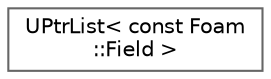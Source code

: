 digraph "Graphical Class Hierarchy"
{
 // LATEX_PDF_SIZE
  bgcolor="transparent";
  edge [fontname=Helvetica,fontsize=10,labelfontname=Helvetica,labelfontsize=10];
  node [fontname=Helvetica,fontsize=10,shape=box,height=0.2,width=0.4];
  rankdir="LR";
  Node0 [id="Node000000",label="UPtrList\< const Foam\l::Field \>",height=0.2,width=0.4,color="grey40", fillcolor="white", style="filled",URL="$classFoam_1_1UPtrList.html",tooltip=" "];
}
